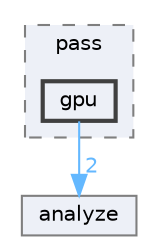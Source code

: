 digraph "include/pass/gpu"
{
 // LATEX_PDF_SIZE
  bgcolor="transparent";
  edge [fontname=Helvetica,fontsize=10,labelfontname=Helvetica,labelfontsize=10];
  node [fontname=Helvetica,fontsize=10,shape=box,height=0.2,width=0.4];
  compound=true
  subgraph clusterdir_400cb07f6e971a8c84d36ddb14655011 {
    graph [ bgcolor="#edf0f7", pencolor="grey50", label="pass", fontname=Helvetica,fontsize=10 style="filled,dashed", URL="dir_400cb07f6e971a8c84d36ddb14655011.html",tooltip=""]
  dir_b93fa4a462762f2abb66f8e20ee39715 [label="gpu", fillcolor="#edf0f7", color="grey25", style="filled,bold", URL="dir_b93fa4a462762f2abb66f8e20ee39715.html",tooltip=""];
  }
  dir_e595891c1e16b1dfcc01339440c0de82 [label="analyze", fillcolor="#edf0f7", color="grey50", style="filled", URL="dir_e595891c1e16b1dfcc01339440c0de82.html",tooltip=""];
  dir_b93fa4a462762f2abb66f8e20ee39715->dir_e595891c1e16b1dfcc01339440c0de82 [headlabel="2", labeldistance=1.5 headhref="dir_000015_000000.html" color="steelblue1" fontcolor="steelblue1"];
}
